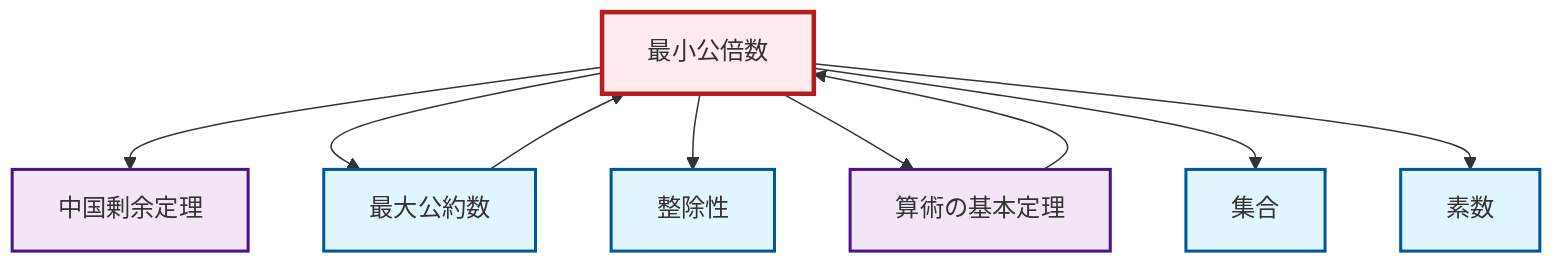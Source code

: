graph TD
    classDef definition fill:#e1f5fe,stroke:#01579b,stroke-width:2px
    classDef theorem fill:#f3e5f5,stroke:#4a148c,stroke-width:2px
    classDef axiom fill:#fff3e0,stroke:#e65100,stroke-width:2px
    classDef example fill:#e8f5e9,stroke:#1b5e20,stroke-width:2px
    classDef current fill:#ffebee,stroke:#b71c1c,stroke-width:3px
    def-divisibility["整除性"]:::definition
    def-lcm["最小公倍数"]:::definition
    def-set["集合"]:::definition
    thm-chinese-remainder["中国剰余定理"]:::theorem
    thm-fundamental-arithmetic["算術の基本定理"]:::theorem
    def-gcd["最大公約数"]:::definition
    def-prime["素数"]:::definition
    thm-fundamental-arithmetic --> def-lcm
    def-lcm --> thm-chinese-remainder
    def-lcm --> def-gcd
    def-lcm --> def-divisibility
    def-lcm --> thm-fundamental-arithmetic
    def-gcd --> def-lcm
    def-lcm --> def-set
    def-lcm --> def-prime
    class def-lcm current